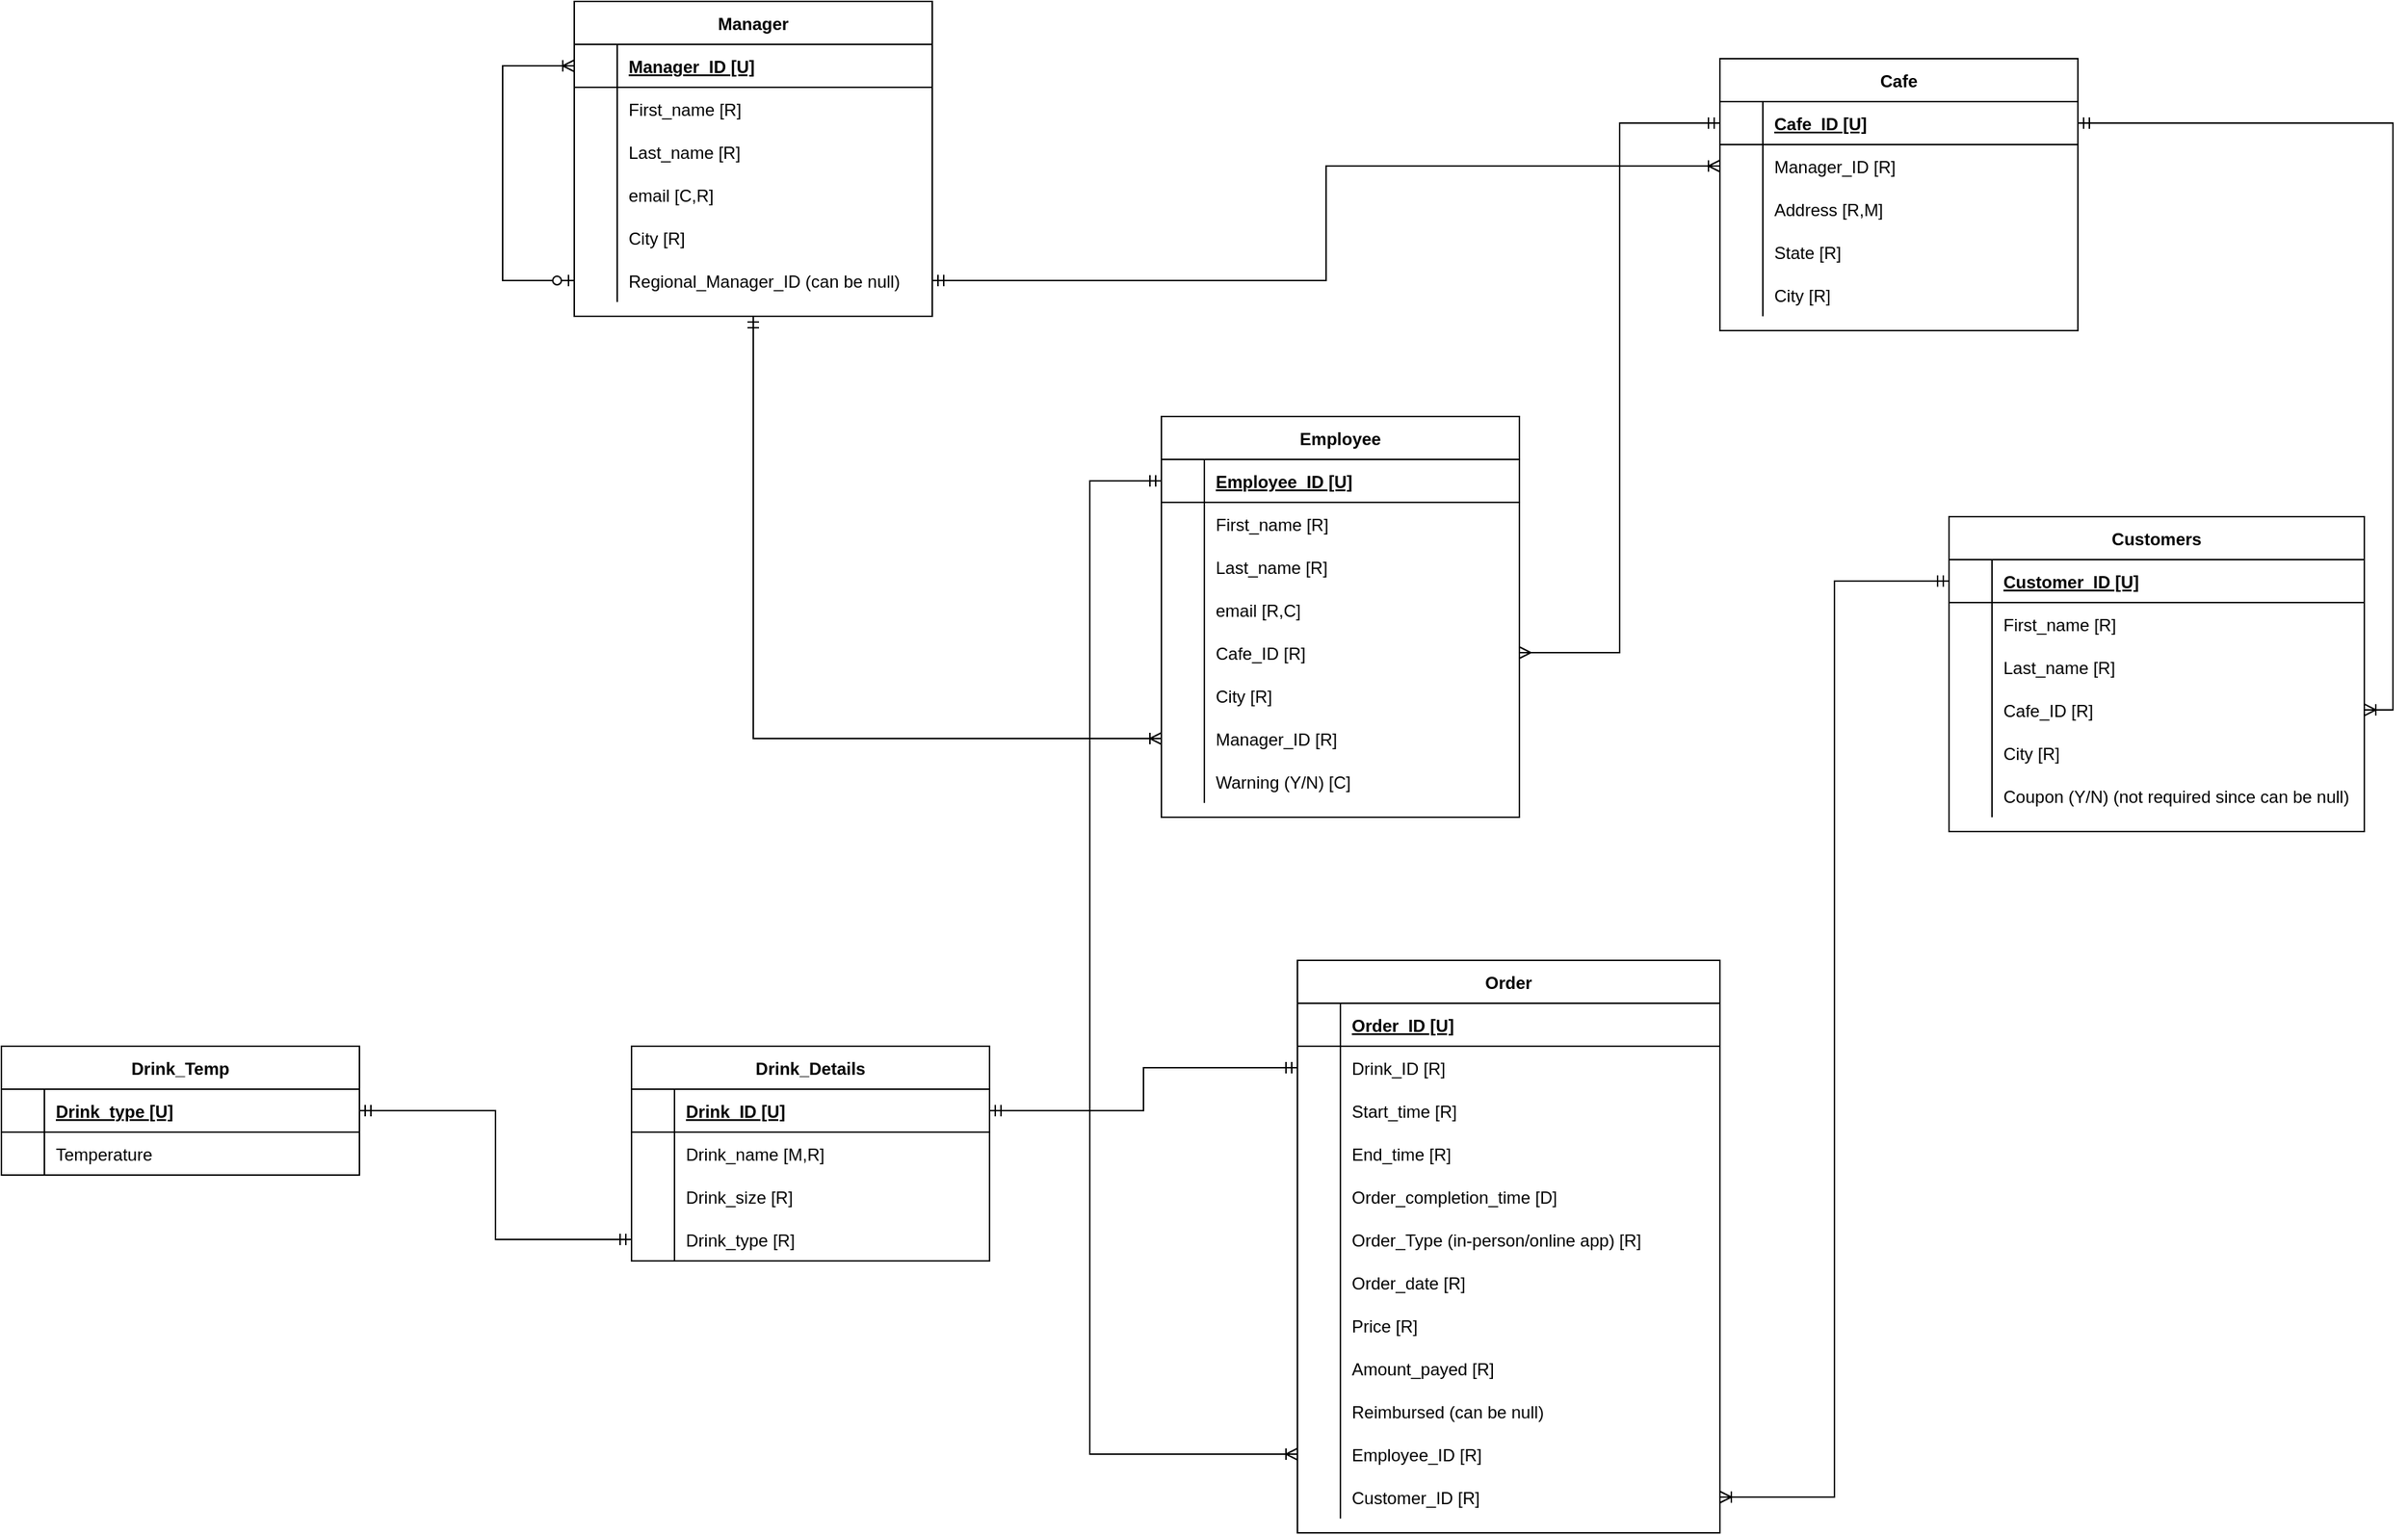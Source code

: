 <mxfile version="13.9.8" type="device"><diagram id="R2lEEEUBdFMjLlhIrx00" name="Page-1"><mxGraphModel dx="2484" dy="762" grid="1" gridSize="10" guides="1" tooltips="1" connect="1" arrows="1" fold="1" page="1" pageScale="1" pageWidth="850" pageHeight="1100" math="0" shadow="0" extFonts="Permanent Marker^https://fonts.googleapis.com/css?family=Permanent+Marker"><root><mxCell id="0"/><mxCell id="1" parent="0"/><mxCell id="C-vyLk0tnHw3VtMMgP7b-2" value="Cafe" style="shape=table;startSize=30;container=1;collapsible=1;childLayout=tableLayout;fixedRows=1;rowLines=0;fontStyle=1;align=center;resizeLast=1;" parent="1" vertex="1"><mxGeometry x="490" y="90" width="250" height="190" as="geometry"/></mxCell><mxCell id="C-vyLk0tnHw3VtMMgP7b-3" value="" style="shape=partialRectangle;collapsible=0;dropTarget=0;pointerEvents=0;fillColor=none;points=[[0,0.5],[1,0.5]];portConstraint=eastwest;top=0;left=0;right=0;bottom=1;" parent="C-vyLk0tnHw3VtMMgP7b-2" vertex="1"><mxGeometry y="30" width="250" height="30" as="geometry"/></mxCell><mxCell id="C-vyLk0tnHw3VtMMgP7b-4" value="" style="shape=partialRectangle;overflow=hidden;connectable=0;fillColor=none;top=0;left=0;bottom=0;right=0;fontStyle=1;" parent="C-vyLk0tnHw3VtMMgP7b-3" vertex="1"><mxGeometry width="30" height="30" as="geometry"/></mxCell><mxCell id="C-vyLk0tnHw3VtMMgP7b-5" value="Cafe_ID [U]" style="shape=partialRectangle;overflow=hidden;connectable=0;fillColor=none;top=0;left=0;bottom=0;right=0;align=left;spacingLeft=6;fontStyle=5;" parent="C-vyLk0tnHw3VtMMgP7b-3" vertex="1"><mxGeometry x="30" width="220" height="30" as="geometry"/></mxCell><mxCell id="ProXzFAUhtlzVPauTSTA-139" style="shape=partialRectangle;collapsible=0;dropTarget=0;pointerEvents=0;fillColor=none;points=[[0,0.5],[1,0.5]];portConstraint=eastwest;top=0;left=0;right=0;bottom=0;" vertex="1" parent="C-vyLk0tnHw3VtMMgP7b-2"><mxGeometry y="60" width="250" height="30" as="geometry"/></mxCell><mxCell id="ProXzFAUhtlzVPauTSTA-140" style="shape=partialRectangle;overflow=hidden;connectable=0;fillColor=none;top=0;left=0;bottom=0;right=0;" vertex="1" parent="ProXzFAUhtlzVPauTSTA-139"><mxGeometry width="30" height="30" as="geometry"/></mxCell><mxCell id="ProXzFAUhtlzVPauTSTA-141" value="Manager_ID [R]" style="shape=partialRectangle;overflow=hidden;connectable=0;fillColor=none;top=0;left=0;bottom=0;right=0;align=left;spacingLeft=6;" vertex="1" parent="ProXzFAUhtlzVPauTSTA-139"><mxGeometry x="30" width="220" height="30" as="geometry"/></mxCell><mxCell id="ProXzFAUhtlzVPauTSTA-145" style="shape=partialRectangle;collapsible=0;dropTarget=0;pointerEvents=0;fillColor=none;points=[[0,0.5],[1,0.5]];portConstraint=eastwest;top=0;left=0;right=0;bottom=0;" vertex="1" parent="C-vyLk0tnHw3VtMMgP7b-2"><mxGeometry y="90" width="250" height="30" as="geometry"/></mxCell><mxCell id="ProXzFAUhtlzVPauTSTA-146" style="shape=partialRectangle;overflow=hidden;connectable=0;fillColor=none;top=0;left=0;bottom=0;right=0;" vertex="1" parent="ProXzFAUhtlzVPauTSTA-145"><mxGeometry width="30" height="30" as="geometry"/></mxCell><mxCell id="ProXzFAUhtlzVPauTSTA-147" value="Address [R,M]" style="shape=partialRectangle;overflow=hidden;connectable=0;fillColor=none;top=0;left=0;bottom=0;right=0;align=left;spacingLeft=6;" vertex="1" parent="ProXzFAUhtlzVPauTSTA-145"><mxGeometry x="30" width="220" height="30" as="geometry"/></mxCell><mxCell id="ProXzFAUhtlzVPauTSTA-148" style="shape=partialRectangle;collapsible=0;dropTarget=0;pointerEvents=0;fillColor=none;points=[[0,0.5],[1,0.5]];portConstraint=eastwest;top=0;left=0;right=0;bottom=0;" vertex="1" parent="C-vyLk0tnHw3VtMMgP7b-2"><mxGeometry y="120" width="250" height="30" as="geometry"/></mxCell><mxCell id="ProXzFAUhtlzVPauTSTA-149" style="shape=partialRectangle;overflow=hidden;connectable=0;fillColor=none;top=0;left=0;bottom=0;right=0;" vertex="1" parent="ProXzFAUhtlzVPauTSTA-148"><mxGeometry width="30" height="30" as="geometry"/></mxCell><mxCell id="ProXzFAUhtlzVPauTSTA-150" value="State [R]" style="shape=partialRectangle;overflow=hidden;connectable=0;fillColor=none;top=0;left=0;bottom=0;right=0;align=left;spacingLeft=6;" vertex="1" parent="ProXzFAUhtlzVPauTSTA-148"><mxGeometry x="30" width="220" height="30" as="geometry"/></mxCell><mxCell id="ProXzFAUhtlzVPauTSTA-151" style="shape=partialRectangle;collapsible=0;dropTarget=0;pointerEvents=0;fillColor=none;points=[[0,0.5],[1,0.5]];portConstraint=eastwest;top=0;left=0;right=0;bottom=0;" vertex="1" parent="C-vyLk0tnHw3VtMMgP7b-2"><mxGeometry y="150" width="250" height="30" as="geometry"/></mxCell><mxCell id="ProXzFAUhtlzVPauTSTA-152" style="shape=partialRectangle;overflow=hidden;connectable=0;fillColor=none;top=0;left=0;bottom=0;right=0;" vertex="1" parent="ProXzFAUhtlzVPauTSTA-151"><mxGeometry width="30" height="30" as="geometry"/></mxCell><mxCell id="ProXzFAUhtlzVPauTSTA-153" value="City [R]" style="shape=partialRectangle;overflow=hidden;connectable=0;fillColor=none;top=0;left=0;bottom=0;right=0;align=left;spacingLeft=6;" vertex="1" parent="ProXzFAUhtlzVPauTSTA-151"><mxGeometry x="30" width="220" height="30" as="geometry"/></mxCell><mxCell id="ProXzFAUhtlzVPauTSTA-231" style="edgeStyle=orthogonalEdgeStyle;rounded=0;orthogonalLoop=1;jettySize=auto;html=1;exitX=0;exitY=0.5;exitDx=0;exitDy=0;entryX=0;entryY=0.5;entryDx=0;entryDy=0;startArrow=ERmandOne;startFill=0;endArrow=ERoneToMany;endFill=0;" edge="1" parent="1" source="C-vyLk0tnHw3VtMMgP7b-14" target="ProXzFAUhtlzVPauTSTA-197"><mxGeometry relative="1" as="geometry"><Array as="points"><mxPoint x="50" y="385"/><mxPoint x="50" y="1065"/></Array></mxGeometry></mxCell><mxCell id="C-vyLk0tnHw3VtMMgP7b-13" value="Employee" style="shape=table;startSize=30;container=1;collapsible=1;childLayout=tableLayout;fixedRows=1;rowLines=0;fontStyle=1;align=center;resizeLast=1;" parent="1" vertex="1"><mxGeometry x="100" y="340" width="250" height="280" as="geometry"/></mxCell><mxCell id="C-vyLk0tnHw3VtMMgP7b-14" value="" style="shape=partialRectangle;collapsible=0;dropTarget=0;pointerEvents=0;fillColor=none;points=[[0,0.5],[1,0.5]];portConstraint=eastwest;top=0;left=0;right=0;bottom=1;" parent="C-vyLk0tnHw3VtMMgP7b-13" vertex="1"><mxGeometry y="30" width="250" height="30" as="geometry"/></mxCell><mxCell id="C-vyLk0tnHw3VtMMgP7b-15" value="" style="shape=partialRectangle;overflow=hidden;connectable=0;fillColor=none;top=0;left=0;bottom=0;right=0;fontStyle=1;" parent="C-vyLk0tnHw3VtMMgP7b-14" vertex="1"><mxGeometry width="30" height="30" as="geometry"/></mxCell><mxCell id="C-vyLk0tnHw3VtMMgP7b-16" value="Employee_ID [U]" style="shape=partialRectangle;overflow=hidden;connectable=0;fillColor=none;top=0;left=0;bottom=0;right=0;align=left;spacingLeft=6;fontStyle=5;" parent="C-vyLk0tnHw3VtMMgP7b-14" vertex="1"><mxGeometry x="30" width="220" height="30" as="geometry"/></mxCell><mxCell id="ProXzFAUhtlzVPauTSTA-154" style="shape=partialRectangle;collapsible=0;dropTarget=0;pointerEvents=0;fillColor=none;points=[[0,0.5],[1,0.5]];portConstraint=eastwest;top=0;left=0;right=0;bottom=0;" vertex="1" parent="C-vyLk0tnHw3VtMMgP7b-13"><mxGeometry y="60" width="250" height="30" as="geometry"/></mxCell><mxCell id="ProXzFAUhtlzVPauTSTA-155" style="shape=partialRectangle;overflow=hidden;connectable=0;fillColor=none;top=0;left=0;bottom=0;right=0;" vertex="1" parent="ProXzFAUhtlzVPauTSTA-154"><mxGeometry width="30" height="30" as="geometry"/></mxCell><mxCell id="ProXzFAUhtlzVPauTSTA-156" value="First_name [R]" style="shape=partialRectangle;overflow=hidden;connectable=0;fillColor=none;top=0;left=0;bottom=0;right=0;align=left;spacingLeft=6;" vertex="1" parent="ProXzFAUhtlzVPauTSTA-154"><mxGeometry x="30" width="220" height="30" as="geometry"/></mxCell><mxCell id="ProXzFAUhtlzVPauTSTA-188" style="shape=partialRectangle;collapsible=0;dropTarget=0;pointerEvents=0;fillColor=none;points=[[0,0.5],[1,0.5]];portConstraint=eastwest;top=0;left=0;right=0;bottom=0;" vertex="1" parent="C-vyLk0tnHw3VtMMgP7b-13"><mxGeometry y="90" width="250" height="30" as="geometry"/></mxCell><mxCell id="ProXzFAUhtlzVPauTSTA-189" style="shape=partialRectangle;overflow=hidden;connectable=0;fillColor=none;top=0;left=0;bottom=0;right=0;" vertex="1" parent="ProXzFAUhtlzVPauTSTA-188"><mxGeometry width="30" height="30" as="geometry"/></mxCell><mxCell id="ProXzFAUhtlzVPauTSTA-190" value="Last_name [R]" style="shape=partialRectangle;overflow=hidden;connectable=0;fillColor=none;top=0;left=0;bottom=0;right=0;align=left;spacingLeft=6;" vertex="1" parent="ProXzFAUhtlzVPauTSTA-188"><mxGeometry x="30" width="220" height="30" as="geometry"/></mxCell><mxCell id="ProXzFAUhtlzVPauTSTA-160" style="shape=partialRectangle;collapsible=0;dropTarget=0;pointerEvents=0;fillColor=none;points=[[0,0.5],[1,0.5]];portConstraint=eastwest;top=0;left=0;right=0;bottom=0;" vertex="1" parent="C-vyLk0tnHw3VtMMgP7b-13"><mxGeometry y="120" width="250" height="30" as="geometry"/></mxCell><mxCell id="ProXzFAUhtlzVPauTSTA-161" style="shape=partialRectangle;overflow=hidden;connectable=0;fillColor=none;top=0;left=0;bottom=0;right=0;" vertex="1" parent="ProXzFAUhtlzVPauTSTA-160"><mxGeometry width="30" height="30" as="geometry"/></mxCell><mxCell id="ProXzFAUhtlzVPauTSTA-162" value="email [R,C]" style="shape=partialRectangle;overflow=hidden;connectable=0;fillColor=none;top=0;left=0;bottom=0;right=0;align=left;spacingLeft=6;" vertex="1" parent="ProXzFAUhtlzVPauTSTA-160"><mxGeometry x="30" width="220" height="30" as="geometry"/></mxCell><mxCell id="ProXzFAUhtlzVPauTSTA-132" style="shape=partialRectangle;collapsible=0;dropTarget=0;pointerEvents=0;fillColor=none;points=[[0,0.5],[1,0.5]];portConstraint=eastwest;top=0;left=0;right=0;bottom=0;" vertex="1" parent="C-vyLk0tnHw3VtMMgP7b-13"><mxGeometry y="150" width="250" height="30" as="geometry"/></mxCell><mxCell id="ProXzFAUhtlzVPauTSTA-133" style="shape=partialRectangle;overflow=hidden;connectable=0;fillColor=none;top=0;left=0;bottom=0;right=0;" vertex="1" parent="ProXzFAUhtlzVPauTSTA-132"><mxGeometry width="30" height="30" as="geometry"/></mxCell><mxCell id="ProXzFAUhtlzVPauTSTA-134" value="Cafe_ID [R]" style="shape=partialRectangle;overflow=hidden;connectable=0;fillColor=none;top=0;left=0;bottom=0;right=0;align=left;spacingLeft=6;" vertex="1" parent="ProXzFAUhtlzVPauTSTA-132"><mxGeometry x="30" width="220" height="30" as="geometry"/></mxCell><mxCell id="C-vyLk0tnHw3VtMMgP7b-17" value="" style="shape=partialRectangle;collapsible=0;dropTarget=0;pointerEvents=0;fillColor=none;points=[[0,0.5],[1,0.5]];portConstraint=eastwest;top=0;left=0;right=0;bottom=0;" parent="C-vyLk0tnHw3VtMMgP7b-13" vertex="1"><mxGeometry y="180" width="250" height="30" as="geometry"/></mxCell><mxCell id="C-vyLk0tnHw3VtMMgP7b-18" value="" style="shape=partialRectangle;overflow=hidden;connectable=0;fillColor=none;top=0;left=0;bottom=0;right=0;" parent="C-vyLk0tnHw3VtMMgP7b-17" vertex="1"><mxGeometry width="30" height="30" as="geometry"/></mxCell><mxCell id="C-vyLk0tnHw3VtMMgP7b-19" value="City [R]" style="shape=partialRectangle;overflow=hidden;connectable=0;fillColor=none;top=0;left=0;bottom=0;right=0;align=left;spacingLeft=6;" parent="C-vyLk0tnHw3VtMMgP7b-17" vertex="1"><mxGeometry x="30" width="220" height="30" as="geometry"/></mxCell><mxCell id="C-vyLk0tnHw3VtMMgP7b-20" value="" style="shape=partialRectangle;collapsible=0;dropTarget=0;pointerEvents=0;fillColor=none;points=[[0,0.5],[1,0.5]];portConstraint=eastwest;top=0;left=0;right=0;bottom=0;" parent="C-vyLk0tnHw3VtMMgP7b-13" vertex="1"><mxGeometry y="210" width="250" height="30" as="geometry"/></mxCell><mxCell id="C-vyLk0tnHw3VtMMgP7b-21" value="" style="shape=partialRectangle;overflow=hidden;connectable=0;fillColor=none;top=0;left=0;bottom=0;right=0;" parent="C-vyLk0tnHw3VtMMgP7b-20" vertex="1"><mxGeometry width="30" height="30" as="geometry"/></mxCell><mxCell id="C-vyLk0tnHw3VtMMgP7b-22" value="Manager_ID [R]" style="shape=partialRectangle;overflow=hidden;connectable=0;fillColor=none;top=0;left=0;bottom=0;right=0;align=left;spacingLeft=6;" parent="C-vyLk0tnHw3VtMMgP7b-20" vertex="1"><mxGeometry x="30" width="220" height="30" as="geometry"/></mxCell><mxCell id="ProXzFAUhtlzVPauTSTA-42" style="shape=partialRectangle;collapsible=0;dropTarget=0;pointerEvents=0;fillColor=none;points=[[0,0.5],[1,0.5]];portConstraint=eastwest;top=0;left=0;right=0;bottom=0;" vertex="1" parent="C-vyLk0tnHw3VtMMgP7b-13"><mxGeometry y="240" width="250" height="30" as="geometry"/></mxCell><mxCell id="ProXzFAUhtlzVPauTSTA-43" style="shape=partialRectangle;overflow=hidden;connectable=0;fillColor=none;top=0;left=0;bottom=0;right=0;" vertex="1" parent="ProXzFAUhtlzVPauTSTA-42"><mxGeometry width="30" height="30" as="geometry"/></mxCell><mxCell id="ProXzFAUhtlzVPauTSTA-44" value="Warning (Y/N) [C]" style="shape=partialRectangle;overflow=hidden;connectable=0;fillColor=none;top=0;left=0;bottom=0;right=0;align=left;spacingLeft=6;" vertex="1" parent="ProXzFAUhtlzVPauTSTA-42"><mxGeometry x="30" width="220" height="30" as="geometry"/></mxCell><mxCell id="ProXzFAUhtlzVPauTSTA-3" value="Manager" style="shape=table;startSize=30;container=1;collapsible=1;childLayout=tableLayout;fixedRows=1;rowLines=0;fontStyle=1;align=center;resizeLast=1;" vertex="1" parent="1"><mxGeometry x="-310" y="50" width="250" height="220" as="geometry"/></mxCell><mxCell id="ProXzFAUhtlzVPauTSTA-11" style="edgeStyle=orthogonalEdgeStyle;rounded=0;orthogonalLoop=1;jettySize=auto;html=1;exitX=0;exitY=0.5;exitDx=0;exitDy=0;entryX=0;entryY=0.5;entryDx=0;entryDy=0;startArrow=ERoneToMany;startFill=0;endArrow=ERzeroToOne;endFill=1;" edge="1" parent="ProXzFAUhtlzVPauTSTA-3" source="ProXzFAUhtlzVPauTSTA-4" target="ProXzFAUhtlzVPauTSTA-7"><mxGeometry relative="1" as="geometry"><Array as="points"><mxPoint x="-50" y="45"/><mxPoint x="-50" y="195"/></Array></mxGeometry></mxCell><mxCell id="ProXzFAUhtlzVPauTSTA-4" value="" style="shape=partialRectangle;collapsible=0;dropTarget=0;pointerEvents=0;fillColor=none;points=[[0,0.5],[1,0.5]];portConstraint=eastwest;top=0;left=0;right=0;bottom=1;" vertex="1" parent="ProXzFAUhtlzVPauTSTA-3"><mxGeometry y="30" width="250" height="30" as="geometry"/></mxCell><mxCell id="ProXzFAUhtlzVPauTSTA-5" value="" style="shape=partialRectangle;overflow=hidden;connectable=0;fillColor=none;top=0;left=0;bottom=0;right=0;fontStyle=1;" vertex="1" parent="ProXzFAUhtlzVPauTSTA-4"><mxGeometry width="30" height="30" as="geometry"/></mxCell><mxCell id="ProXzFAUhtlzVPauTSTA-6" value="Manager_ID [U]" style="shape=partialRectangle;overflow=hidden;connectable=0;fillColor=none;top=0;left=0;bottom=0;right=0;align=left;spacingLeft=6;fontStyle=5;" vertex="1" parent="ProXzFAUhtlzVPauTSTA-4"><mxGeometry x="30" width="220" height="30" as="geometry"/></mxCell><mxCell id="ProXzFAUhtlzVPauTSTA-163" style="shape=partialRectangle;collapsible=0;dropTarget=0;pointerEvents=0;fillColor=none;points=[[0,0.5],[1,0.5]];portConstraint=eastwest;top=0;left=0;right=0;bottom=0;" vertex="1" parent="ProXzFAUhtlzVPauTSTA-3"><mxGeometry y="60" width="250" height="30" as="geometry"/></mxCell><mxCell id="ProXzFAUhtlzVPauTSTA-164" style="shape=partialRectangle;overflow=hidden;connectable=0;fillColor=none;top=0;left=0;bottom=0;right=0;" vertex="1" parent="ProXzFAUhtlzVPauTSTA-163"><mxGeometry width="30" height="30" as="geometry"/></mxCell><mxCell id="ProXzFAUhtlzVPauTSTA-165" value="First_name [R]" style="shape=partialRectangle;overflow=hidden;connectable=0;fillColor=none;top=0;left=0;bottom=0;right=0;align=left;spacingLeft=6;" vertex="1" parent="ProXzFAUhtlzVPauTSTA-163"><mxGeometry x="30" width="220" height="30" as="geometry"/></mxCell><mxCell id="ProXzFAUhtlzVPauTSTA-191" style="shape=partialRectangle;collapsible=0;dropTarget=0;pointerEvents=0;fillColor=none;points=[[0,0.5],[1,0.5]];portConstraint=eastwest;top=0;left=0;right=0;bottom=0;" vertex="1" parent="ProXzFAUhtlzVPauTSTA-3"><mxGeometry y="90" width="250" height="30" as="geometry"/></mxCell><mxCell id="ProXzFAUhtlzVPauTSTA-192" style="shape=partialRectangle;overflow=hidden;connectable=0;fillColor=none;top=0;left=0;bottom=0;right=0;" vertex="1" parent="ProXzFAUhtlzVPauTSTA-191"><mxGeometry width="30" height="30" as="geometry"/></mxCell><mxCell id="ProXzFAUhtlzVPauTSTA-193" value="Last_name [R]" style="shape=partialRectangle;overflow=hidden;connectable=0;fillColor=none;top=0;left=0;bottom=0;right=0;align=left;spacingLeft=6;" vertex="1" parent="ProXzFAUhtlzVPauTSTA-191"><mxGeometry x="30" width="220" height="30" as="geometry"/></mxCell><mxCell id="ProXzFAUhtlzVPauTSTA-166" style="shape=partialRectangle;collapsible=0;dropTarget=0;pointerEvents=0;fillColor=none;points=[[0,0.5],[1,0.5]];portConstraint=eastwest;top=0;left=0;right=0;bottom=0;" vertex="1" parent="ProXzFAUhtlzVPauTSTA-3"><mxGeometry y="120" width="250" height="30" as="geometry"/></mxCell><mxCell id="ProXzFAUhtlzVPauTSTA-167" style="shape=partialRectangle;overflow=hidden;connectable=0;fillColor=none;top=0;left=0;bottom=0;right=0;" vertex="1" parent="ProXzFAUhtlzVPauTSTA-166"><mxGeometry width="30" height="30" as="geometry"/></mxCell><mxCell id="ProXzFAUhtlzVPauTSTA-168" value="email [C,R]" style="shape=partialRectangle;overflow=hidden;connectable=0;fillColor=none;top=0;left=0;bottom=0;right=0;align=left;spacingLeft=6;" vertex="1" parent="ProXzFAUhtlzVPauTSTA-166"><mxGeometry x="30" width="220" height="30" as="geometry"/></mxCell><mxCell id="ProXzFAUhtlzVPauTSTA-25" style="shape=partialRectangle;collapsible=0;dropTarget=0;pointerEvents=0;fillColor=none;points=[[0,0.5],[1,0.5]];portConstraint=eastwest;top=0;left=0;right=0;bottom=0;" vertex="1" parent="ProXzFAUhtlzVPauTSTA-3"><mxGeometry y="150" width="250" height="30" as="geometry"/></mxCell><mxCell id="ProXzFAUhtlzVPauTSTA-26" style="shape=partialRectangle;overflow=hidden;connectable=0;fillColor=none;top=0;left=0;bottom=0;right=0;" vertex="1" parent="ProXzFAUhtlzVPauTSTA-25"><mxGeometry width="30" height="30" as="geometry"/></mxCell><mxCell id="ProXzFAUhtlzVPauTSTA-27" value="City [R]" style="shape=partialRectangle;overflow=hidden;connectable=0;fillColor=none;top=0;left=0;bottom=0;right=0;align=left;spacingLeft=6;" vertex="1" parent="ProXzFAUhtlzVPauTSTA-25"><mxGeometry x="30" width="220" height="30" as="geometry"/></mxCell><mxCell id="ProXzFAUhtlzVPauTSTA-7" value="" style="shape=partialRectangle;collapsible=0;dropTarget=0;pointerEvents=0;fillColor=none;points=[[0,0.5],[1,0.5]];portConstraint=eastwest;top=0;left=0;right=0;bottom=0;" vertex="1" parent="ProXzFAUhtlzVPauTSTA-3"><mxGeometry y="180" width="250" height="30" as="geometry"/></mxCell><mxCell id="ProXzFAUhtlzVPauTSTA-8" value="" style="shape=partialRectangle;overflow=hidden;connectable=0;fillColor=none;top=0;left=0;bottom=0;right=0;" vertex="1" parent="ProXzFAUhtlzVPauTSTA-7"><mxGeometry width="30" height="30" as="geometry"/></mxCell><mxCell id="ProXzFAUhtlzVPauTSTA-9" value="Regional_Manager_ID (can be null)" style="shape=partialRectangle;overflow=hidden;connectable=0;fillColor=none;top=0;left=0;bottom=0;right=0;align=left;spacingLeft=6;" vertex="1" parent="ProXzFAUhtlzVPauTSTA-7"><mxGeometry x="30" width="220" height="30" as="geometry"/></mxCell><mxCell id="ProXzFAUhtlzVPauTSTA-10" style="edgeStyle=orthogonalEdgeStyle;rounded=0;orthogonalLoop=1;jettySize=auto;html=1;exitX=0.5;exitY=1;exitDx=0;exitDy=0;startArrow=ERmandOne;startFill=0;endArrow=ERoneToMany;endFill=0;entryX=0;entryY=0.5;entryDx=0;entryDy=0;" edge="1" parent="1" source="ProXzFAUhtlzVPauTSTA-3" target="C-vyLk0tnHw3VtMMgP7b-20"><mxGeometry relative="1" as="geometry"><Array as="points"><mxPoint x="-185" y="565"/></Array></mxGeometry></mxCell><mxCell id="ProXzFAUhtlzVPauTSTA-12" value="Customers" style="shape=table;startSize=30;container=1;collapsible=1;childLayout=tableLayout;fixedRows=1;rowLines=0;fontStyle=1;align=center;resizeLast=1;" vertex="1" parent="1"><mxGeometry x="650" y="410" width="290" height="220" as="geometry"/></mxCell><mxCell id="ProXzFAUhtlzVPauTSTA-13" value="" style="shape=partialRectangle;collapsible=0;dropTarget=0;pointerEvents=0;fillColor=none;points=[[0,0.5],[1,0.5]];portConstraint=eastwest;top=0;left=0;right=0;bottom=1;" vertex="1" parent="ProXzFAUhtlzVPauTSTA-12"><mxGeometry y="30" width="290" height="30" as="geometry"/></mxCell><mxCell id="ProXzFAUhtlzVPauTSTA-14" value="" style="shape=partialRectangle;overflow=hidden;connectable=0;fillColor=none;top=0;left=0;bottom=0;right=0;fontStyle=1;" vertex="1" parent="ProXzFAUhtlzVPauTSTA-13"><mxGeometry width="30" height="30" as="geometry"/></mxCell><mxCell id="ProXzFAUhtlzVPauTSTA-15" value="Customer_ID [U]" style="shape=partialRectangle;overflow=hidden;connectable=0;fillColor=none;top=0;left=0;bottom=0;right=0;align=left;spacingLeft=6;fontStyle=5;" vertex="1" parent="ProXzFAUhtlzVPauTSTA-13"><mxGeometry x="30" width="260" height="30" as="geometry"/></mxCell><mxCell id="ProXzFAUhtlzVPauTSTA-172" style="shape=partialRectangle;collapsible=0;dropTarget=0;pointerEvents=0;fillColor=none;points=[[0,0.5],[1,0.5]];portConstraint=eastwest;top=0;left=0;right=0;bottom=0;" vertex="1" parent="ProXzFAUhtlzVPauTSTA-12"><mxGeometry y="60" width="290" height="30" as="geometry"/></mxCell><mxCell id="ProXzFAUhtlzVPauTSTA-173" style="shape=partialRectangle;overflow=hidden;connectable=0;fillColor=none;top=0;left=0;bottom=0;right=0;" vertex="1" parent="ProXzFAUhtlzVPauTSTA-172"><mxGeometry width="30" height="30" as="geometry"/></mxCell><mxCell id="ProXzFAUhtlzVPauTSTA-174" value="First_name [R]" style="shape=partialRectangle;overflow=hidden;connectable=0;fillColor=none;top=0;left=0;bottom=0;right=0;align=left;spacingLeft=6;" vertex="1" parent="ProXzFAUhtlzVPauTSTA-172"><mxGeometry x="30" width="260" height="30" as="geometry"/></mxCell><mxCell id="ProXzFAUhtlzVPauTSTA-185" style="shape=partialRectangle;collapsible=0;dropTarget=0;pointerEvents=0;fillColor=none;points=[[0,0.5],[1,0.5]];portConstraint=eastwest;top=0;left=0;right=0;bottom=0;" vertex="1" parent="ProXzFAUhtlzVPauTSTA-12"><mxGeometry y="90" width="290" height="30" as="geometry"/></mxCell><mxCell id="ProXzFAUhtlzVPauTSTA-186" style="shape=partialRectangle;overflow=hidden;connectable=0;fillColor=none;top=0;left=0;bottom=0;right=0;" vertex="1" parent="ProXzFAUhtlzVPauTSTA-185"><mxGeometry width="30" height="30" as="geometry"/></mxCell><mxCell id="ProXzFAUhtlzVPauTSTA-187" value="Last_name [R]" style="shape=partialRectangle;overflow=hidden;connectable=0;fillColor=none;top=0;left=0;bottom=0;right=0;align=left;spacingLeft=6;" vertex="1" parent="ProXzFAUhtlzVPauTSTA-185"><mxGeometry x="30" width="260" height="30" as="geometry"/></mxCell><mxCell id="ProXzFAUhtlzVPauTSTA-135" style="shape=partialRectangle;collapsible=0;dropTarget=0;pointerEvents=0;fillColor=none;points=[[0,0.5],[1,0.5]];portConstraint=eastwest;top=0;left=0;right=0;bottom=0;" vertex="1" parent="ProXzFAUhtlzVPauTSTA-12"><mxGeometry y="120" width="290" height="30" as="geometry"/></mxCell><mxCell id="ProXzFAUhtlzVPauTSTA-136" style="shape=partialRectangle;overflow=hidden;connectable=0;fillColor=none;top=0;left=0;bottom=0;right=0;" vertex="1" parent="ProXzFAUhtlzVPauTSTA-135"><mxGeometry width="30" height="30" as="geometry"/></mxCell><mxCell id="ProXzFAUhtlzVPauTSTA-137" value="Cafe_ID [R]" style="shape=partialRectangle;overflow=hidden;connectable=0;fillColor=none;top=0;left=0;bottom=0;right=0;align=left;spacingLeft=6;" vertex="1" parent="ProXzFAUhtlzVPauTSTA-135"><mxGeometry x="30" width="260" height="30" as="geometry"/></mxCell><mxCell id="ProXzFAUhtlzVPauTSTA-16" value="" style="shape=partialRectangle;collapsible=0;dropTarget=0;pointerEvents=0;fillColor=none;points=[[0,0.5],[1,0.5]];portConstraint=eastwest;top=0;left=0;right=0;bottom=0;" vertex="1" parent="ProXzFAUhtlzVPauTSTA-12"><mxGeometry y="150" width="290" height="30" as="geometry"/></mxCell><mxCell id="ProXzFAUhtlzVPauTSTA-17" value="" style="shape=partialRectangle;overflow=hidden;connectable=0;fillColor=none;top=0;left=0;bottom=0;right=0;" vertex="1" parent="ProXzFAUhtlzVPauTSTA-16"><mxGeometry width="30" height="30" as="geometry"/></mxCell><mxCell id="ProXzFAUhtlzVPauTSTA-18" value="City [R]" style="shape=partialRectangle;overflow=hidden;connectable=0;fillColor=none;top=0;left=0;bottom=0;right=0;align=left;spacingLeft=6;" vertex="1" parent="ProXzFAUhtlzVPauTSTA-16"><mxGeometry x="30" width="260" height="30" as="geometry"/></mxCell><mxCell id="ProXzFAUhtlzVPauTSTA-39" style="shape=partialRectangle;collapsible=0;dropTarget=0;pointerEvents=0;fillColor=none;points=[[0,0.5],[1,0.5]];portConstraint=eastwest;top=0;left=0;right=0;bottom=0;" vertex="1" parent="ProXzFAUhtlzVPauTSTA-12"><mxGeometry y="180" width="290" height="30" as="geometry"/></mxCell><mxCell id="ProXzFAUhtlzVPauTSTA-40" style="shape=partialRectangle;overflow=hidden;connectable=0;fillColor=none;top=0;left=0;bottom=0;right=0;" vertex="1" parent="ProXzFAUhtlzVPauTSTA-39"><mxGeometry width="30" height="30" as="geometry"/></mxCell><mxCell id="ProXzFAUhtlzVPauTSTA-41" value="Coupon (Y/N) (not required since can be null)" style="shape=partialRectangle;overflow=hidden;connectable=0;fillColor=none;top=0;left=0;bottom=0;right=0;align=left;spacingLeft=6;" vertex="1" parent="ProXzFAUhtlzVPauTSTA-39"><mxGeometry x="30" width="260" height="30" as="geometry"/></mxCell><mxCell id="ProXzFAUhtlzVPauTSTA-29" value="Order" style="shape=table;startSize=30;container=1;collapsible=1;childLayout=tableLayout;fixedRows=1;rowLines=0;fontStyle=1;align=center;resizeLast=1;" vertex="1" parent="1"><mxGeometry x="195" y="720" width="295" height="400" as="geometry"/></mxCell><mxCell id="ProXzFAUhtlzVPauTSTA-30" value="" style="shape=partialRectangle;collapsible=0;dropTarget=0;pointerEvents=0;fillColor=none;points=[[0,0.5],[1,0.5]];portConstraint=eastwest;top=0;left=0;right=0;bottom=1;" vertex="1" parent="ProXzFAUhtlzVPauTSTA-29"><mxGeometry y="30" width="295" height="30" as="geometry"/></mxCell><mxCell id="ProXzFAUhtlzVPauTSTA-31" value="" style="shape=partialRectangle;overflow=hidden;connectable=0;fillColor=none;top=0;left=0;bottom=0;right=0;fontStyle=1;" vertex="1" parent="ProXzFAUhtlzVPauTSTA-30"><mxGeometry width="30" height="30" as="geometry"/></mxCell><mxCell id="ProXzFAUhtlzVPauTSTA-32" value="Order_ID [U]" style="shape=partialRectangle;overflow=hidden;connectable=0;fillColor=none;top=0;left=0;bottom=0;right=0;align=left;spacingLeft=6;fontStyle=5;" vertex="1" parent="ProXzFAUhtlzVPauTSTA-30"><mxGeometry x="30" width="265" height="30" as="geometry"/></mxCell><mxCell id="ProXzFAUhtlzVPauTSTA-45" style="shape=partialRectangle;collapsible=0;dropTarget=0;pointerEvents=0;fillColor=none;points=[[0,0.5],[1,0.5]];portConstraint=eastwest;top=0;left=0;right=0;bottom=0;" vertex="1" parent="ProXzFAUhtlzVPauTSTA-29"><mxGeometry y="60" width="295" height="30" as="geometry"/></mxCell><mxCell id="ProXzFAUhtlzVPauTSTA-46" style="shape=partialRectangle;overflow=hidden;connectable=0;fillColor=none;top=0;left=0;bottom=0;right=0;" vertex="1" parent="ProXzFAUhtlzVPauTSTA-45"><mxGeometry width="30" height="30" as="geometry"/></mxCell><mxCell id="ProXzFAUhtlzVPauTSTA-47" value="Drink_ID [R]" style="shape=partialRectangle;overflow=hidden;connectable=0;fillColor=none;top=0;left=0;bottom=0;right=0;align=left;spacingLeft=6;" vertex="1" parent="ProXzFAUhtlzVPauTSTA-45"><mxGeometry x="30" width="265" height="30" as="geometry"/></mxCell><mxCell id="ProXzFAUhtlzVPauTSTA-66" style="shape=partialRectangle;collapsible=0;dropTarget=0;pointerEvents=0;fillColor=none;points=[[0,0.5],[1,0.5]];portConstraint=eastwest;top=0;left=0;right=0;bottom=0;" vertex="1" parent="ProXzFAUhtlzVPauTSTA-29"><mxGeometry y="90" width="295" height="30" as="geometry"/></mxCell><mxCell id="ProXzFAUhtlzVPauTSTA-67" style="shape=partialRectangle;overflow=hidden;connectable=0;fillColor=none;top=0;left=0;bottom=0;right=0;" vertex="1" parent="ProXzFAUhtlzVPauTSTA-66"><mxGeometry width="30" height="30" as="geometry"/></mxCell><mxCell id="ProXzFAUhtlzVPauTSTA-68" value="Start_time [R]" style="shape=partialRectangle;overflow=hidden;connectable=0;fillColor=none;top=0;left=0;bottom=0;right=0;align=left;spacingLeft=6;" vertex="1" parent="ProXzFAUhtlzVPauTSTA-66"><mxGeometry x="30" width="265" height="30" as="geometry"/></mxCell><mxCell id="ProXzFAUhtlzVPauTSTA-69" style="shape=partialRectangle;collapsible=0;dropTarget=0;pointerEvents=0;fillColor=none;points=[[0,0.5],[1,0.5]];portConstraint=eastwest;top=0;left=0;right=0;bottom=0;" vertex="1" parent="ProXzFAUhtlzVPauTSTA-29"><mxGeometry y="120" width="295" height="30" as="geometry"/></mxCell><mxCell id="ProXzFAUhtlzVPauTSTA-70" style="shape=partialRectangle;overflow=hidden;connectable=0;fillColor=none;top=0;left=0;bottom=0;right=0;" vertex="1" parent="ProXzFAUhtlzVPauTSTA-69"><mxGeometry width="30" height="30" as="geometry"/></mxCell><mxCell id="ProXzFAUhtlzVPauTSTA-71" value="End_time [R]" style="shape=partialRectangle;overflow=hidden;connectable=0;fillColor=none;top=0;left=0;bottom=0;right=0;align=left;spacingLeft=6;" vertex="1" parent="ProXzFAUhtlzVPauTSTA-69"><mxGeometry x="30" width="265" height="30" as="geometry"/></mxCell><mxCell id="ProXzFAUhtlzVPauTSTA-33" value="" style="shape=partialRectangle;collapsible=0;dropTarget=0;pointerEvents=0;fillColor=none;points=[[0,0.5],[1,0.5]];portConstraint=eastwest;top=0;left=0;right=0;bottom=0;" vertex="1" parent="ProXzFAUhtlzVPauTSTA-29"><mxGeometry y="150" width="295" height="30" as="geometry"/></mxCell><mxCell id="ProXzFAUhtlzVPauTSTA-34" value="" style="shape=partialRectangle;overflow=hidden;connectable=0;fillColor=none;top=0;left=0;bottom=0;right=0;" vertex="1" parent="ProXzFAUhtlzVPauTSTA-33"><mxGeometry width="30" height="30" as="geometry"/></mxCell><mxCell id="ProXzFAUhtlzVPauTSTA-35" value="Order_completion_time [D]" style="shape=partialRectangle;overflow=hidden;connectable=0;fillColor=none;top=0;left=0;bottom=0;right=0;align=left;spacingLeft=6;" vertex="1" parent="ProXzFAUhtlzVPauTSTA-33"><mxGeometry x="30" width="265" height="30" as="geometry"/></mxCell><mxCell id="ProXzFAUhtlzVPauTSTA-101" style="shape=partialRectangle;collapsible=0;dropTarget=0;pointerEvents=0;fillColor=none;points=[[0,0.5],[1,0.5]];portConstraint=eastwest;top=0;left=0;right=0;bottom=0;" vertex="1" parent="ProXzFAUhtlzVPauTSTA-29"><mxGeometry y="180" width="295" height="30" as="geometry"/></mxCell><mxCell id="ProXzFAUhtlzVPauTSTA-102" style="shape=partialRectangle;overflow=hidden;connectable=0;fillColor=none;top=0;left=0;bottom=0;right=0;" vertex="1" parent="ProXzFAUhtlzVPauTSTA-101"><mxGeometry width="30" height="30" as="geometry"/></mxCell><mxCell id="ProXzFAUhtlzVPauTSTA-103" value="Order_Type (in-person/online app) [R]" style="shape=partialRectangle;overflow=hidden;connectable=0;fillColor=none;top=0;left=0;bottom=0;right=0;align=left;spacingLeft=6;" vertex="1" parent="ProXzFAUhtlzVPauTSTA-101"><mxGeometry x="30" width="265" height="30" as="geometry"/></mxCell><mxCell id="ProXzFAUhtlzVPauTSTA-116" style="shape=partialRectangle;collapsible=0;dropTarget=0;pointerEvents=0;fillColor=none;points=[[0,0.5],[1,0.5]];portConstraint=eastwest;top=0;left=0;right=0;bottom=0;" vertex="1" parent="ProXzFAUhtlzVPauTSTA-29"><mxGeometry y="210" width="295" height="30" as="geometry"/></mxCell><mxCell id="ProXzFAUhtlzVPauTSTA-117" style="shape=partialRectangle;overflow=hidden;connectable=0;fillColor=none;top=0;left=0;bottom=0;right=0;" vertex="1" parent="ProXzFAUhtlzVPauTSTA-116"><mxGeometry width="30" height="30" as="geometry"/></mxCell><mxCell id="ProXzFAUhtlzVPauTSTA-118" value="Order_date [R]" style="shape=partialRectangle;overflow=hidden;connectable=0;fillColor=none;top=0;left=0;bottom=0;right=0;align=left;spacingLeft=6;" vertex="1" parent="ProXzFAUhtlzVPauTSTA-116"><mxGeometry x="30" width="265" height="30" as="geometry"/></mxCell><mxCell id="ProXzFAUhtlzVPauTSTA-119" style="shape=partialRectangle;collapsible=0;dropTarget=0;pointerEvents=0;fillColor=none;points=[[0,0.5],[1,0.5]];portConstraint=eastwest;top=0;left=0;right=0;bottom=0;" vertex="1" parent="ProXzFAUhtlzVPauTSTA-29"><mxGeometry y="240" width="295" height="30" as="geometry"/></mxCell><mxCell id="ProXzFAUhtlzVPauTSTA-120" style="shape=partialRectangle;overflow=hidden;connectable=0;fillColor=none;top=0;left=0;bottom=0;right=0;" vertex="1" parent="ProXzFAUhtlzVPauTSTA-119"><mxGeometry width="30" height="30" as="geometry"/></mxCell><mxCell id="ProXzFAUhtlzVPauTSTA-121" value="Price [R]" style="shape=partialRectangle;overflow=hidden;connectable=0;fillColor=none;top=0;left=0;bottom=0;right=0;align=left;spacingLeft=6;" vertex="1" parent="ProXzFAUhtlzVPauTSTA-119"><mxGeometry x="30" width="265" height="30" as="geometry"/></mxCell><mxCell id="ProXzFAUhtlzVPauTSTA-194" style="shape=partialRectangle;collapsible=0;dropTarget=0;pointerEvents=0;fillColor=none;points=[[0,0.5],[1,0.5]];portConstraint=eastwest;top=0;left=0;right=0;bottom=0;" vertex="1" parent="ProXzFAUhtlzVPauTSTA-29"><mxGeometry y="270" width="295" height="30" as="geometry"/></mxCell><mxCell id="ProXzFAUhtlzVPauTSTA-195" style="shape=partialRectangle;overflow=hidden;connectable=0;fillColor=none;top=0;left=0;bottom=0;right=0;" vertex="1" parent="ProXzFAUhtlzVPauTSTA-194"><mxGeometry width="30" height="30" as="geometry"/></mxCell><mxCell id="ProXzFAUhtlzVPauTSTA-196" value="Amount_payed [R]" style="shape=partialRectangle;overflow=hidden;connectable=0;fillColor=none;top=0;left=0;bottom=0;right=0;align=left;spacingLeft=6;" vertex="1" parent="ProXzFAUhtlzVPauTSTA-194"><mxGeometry x="30" width="265" height="30" as="geometry"/></mxCell><mxCell id="ProXzFAUhtlzVPauTSTA-232" style="shape=partialRectangle;collapsible=0;dropTarget=0;pointerEvents=0;fillColor=none;points=[[0,0.5],[1,0.5]];portConstraint=eastwest;top=0;left=0;right=0;bottom=0;" vertex="1" parent="ProXzFAUhtlzVPauTSTA-29"><mxGeometry y="300" width="295" height="30" as="geometry"/></mxCell><mxCell id="ProXzFAUhtlzVPauTSTA-233" style="shape=partialRectangle;overflow=hidden;connectable=0;fillColor=none;top=0;left=0;bottom=0;right=0;" vertex="1" parent="ProXzFAUhtlzVPauTSTA-232"><mxGeometry width="30" height="30" as="geometry"/></mxCell><mxCell id="ProXzFAUhtlzVPauTSTA-234" value="Reimbursed (can be null)" style="shape=partialRectangle;overflow=hidden;connectable=0;fillColor=none;top=0;left=0;bottom=0;right=0;align=left;spacingLeft=6;" vertex="1" parent="ProXzFAUhtlzVPauTSTA-232"><mxGeometry x="30" width="265" height="30" as="geometry"/></mxCell><mxCell id="ProXzFAUhtlzVPauTSTA-197" style="shape=partialRectangle;collapsible=0;dropTarget=0;pointerEvents=0;fillColor=none;points=[[0,0.5],[1,0.5]];portConstraint=eastwest;top=0;left=0;right=0;bottom=0;" vertex="1" parent="ProXzFAUhtlzVPauTSTA-29"><mxGeometry y="330" width="295" height="30" as="geometry"/></mxCell><mxCell id="ProXzFAUhtlzVPauTSTA-198" style="shape=partialRectangle;overflow=hidden;connectable=0;fillColor=none;top=0;left=0;bottom=0;right=0;" vertex="1" parent="ProXzFAUhtlzVPauTSTA-197"><mxGeometry width="30" height="30" as="geometry"/></mxCell><mxCell id="ProXzFAUhtlzVPauTSTA-199" value="Employee_ID [R]" style="shape=partialRectangle;overflow=hidden;connectable=0;fillColor=none;top=0;left=0;bottom=0;right=0;align=left;spacingLeft=6;" vertex="1" parent="ProXzFAUhtlzVPauTSTA-197"><mxGeometry x="30" width="265" height="30" as="geometry"/></mxCell><mxCell id="ProXzFAUhtlzVPauTSTA-200" style="shape=partialRectangle;collapsible=0;dropTarget=0;pointerEvents=0;fillColor=none;points=[[0,0.5],[1,0.5]];portConstraint=eastwest;top=0;left=0;right=0;bottom=0;" vertex="1" parent="ProXzFAUhtlzVPauTSTA-29"><mxGeometry y="360" width="295" height="30" as="geometry"/></mxCell><mxCell id="ProXzFAUhtlzVPauTSTA-201" style="shape=partialRectangle;overflow=hidden;connectable=0;fillColor=none;top=0;left=0;bottom=0;right=0;" vertex="1" parent="ProXzFAUhtlzVPauTSTA-200"><mxGeometry width="30" height="30" as="geometry"/></mxCell><mxCell id="ProXzFAUhtlzVPauTSTA-202" value="Customer_ID [R]" style="shape=partialRectangle;overflow=hidden;connectable=0;fillColor=none;top=0;left=0;bottom=0;right=0;align=left;spacingLeft=6;" vertex="1" parent="ProXzFAUhtlzVPauTSTA-200"><mxGeometry x="30" width="265" height="30" as="geometry"/></mxCell><mxCell id="ProXzFAUhtlzVPauTSTA-48" value="Drink_Details" style="shape=table;startSize=30;container=1;collapsible=1;childLayout=tableLayout;fixedRows=1;rowLines=0;fontStyle=1;align=center;resizeLast=1;" vertex="1" parent="1"><mxGeometry x="-270" y="780" width="250" height="150" as="geometry"/></mxCell><mxCell id="ProXzFAUhtlzVPauTSTA-49" value="" style="shape=partialRectangle;collapsible=0;dropTarget=0;pointerEvents=0;fillColor=none;points=[[0,0.5],[1,0.5]];portConstraint=eastwest;top=0;left=0;right=0;bottom=1;" vertex="1" parent="ProXzFAUhtlzVPauTSTA-48"><mxGeometry y="30" width="250" height="30" as="geometry"/></mxCell><mxCell id="ProXzFAUhtlzVPauTSTA-50" value="" style="shape=partialRectangle;overflow=hidden;connectable=0;fillColor=none;top=0;left=0;bottom=0;right=0;fontStyle=1;" vertex="1" parent="ProXzFAUhtlzVPauTSTA-49"><mxGeometry width="30" height="30" as="geometry"/></mxCell><mxCell id="ProXzFAUhtlzVPauTSTA-51" value="Drink_ID [U]" style="shape=partialRectangle;overflow=hidden;connectable=0;fillColor=none;top=0;left=0;bottom=0;right=0;align=left;spacingLeft=6;fontStyle=5;" vertex="1" parent="ProXzFAUhtlzVPauTSTA-49"><mxGeometry x="30" width="220" height="30" as="geometry"/></mxCell><mxCell id="ProXzFAUhtlzVPauTSTA-98" style="shape=partialRectangle;collapsible=0;dropTarget=0;pointerEvents=0;fillColor=none;points=[[0,0.5],[1,0.5]];portConstraint=eastwest;top=0;left=0;right=0;bottom=0;" vertex="1" parent="ProXzFAUhtlzVPauTSTA-48"><mxGeometry y="60" width="250" height="30" as="geometry"/></mxCell><mxCell id="ProXzFAUhtlzVPauTSTA-99" style="shape=partialRectangle;overflow=hidden;connectable=0;fillColor=none;top=0;left=0;bottom=0;right=0;" vertex="1" parent="ProXzFAUhtlzVPauTSTA-98"><mxGeometry width="30" height="30" as="geometry"/></mxCell><mxCell id="ProXzFAUhtlzVPauTSTA-100" value="Drink_name [M,R]" style="shape=partialRectangle;overflow=hidden;connectable=0;fillColor=none;top=0;left=0;bottom=0;right=0;align=left;spacingLeft=6;" vertex="1" parent="ProXzFAUhtlzVPauTSTA-98"><mxGeometry x="30" width="220" height="30" as="geometry"/></mxCell><mxCell id="ProXzFAUhtlzVPauTSTA-52" style="shape=partialRectangle;collapsible=0;dropTarget=0;pointerEvents=0;fillColor=none;points=[[0,0.5],[1,0.5]];portConstraint=eastwest;top=0;left=0;right=0;bottom=0;" vertex="1" parent="ProXzFAUhtlzVPauTSTA-48"><mxGeometry y="90" width="250" height="30" as="geometry"/></mxCell><mxCell id="ProXzFAUhtlzVPauTSTA-53" style="shape=partialRectangle;overflow=hidden;connectable=0;fillColor=none;top=0;left=0;bottom=0;right=0;" vertex="1" parent="ProXzFAUhtlzVPauTSTA-52"><mxGeometry width="30" height="30" as="geometry"/></mxCell><mxCell id="ProXzFAUhtlzVPauTSTA-54" value="Drink_size [R]" style="shape=partialRectangle;overflow=hidden;connectable=0;fillColor=none;top=0;left=0;bottom=0;right=0;align=left;spacingLeft=6;" vertex="1" parent="ProXzFAUhtlzVPauTSTA-52"><mxGeometry x="30" width="220" height="30" as="geometry"/></mxCell><mxCell id="ProXzFAUhtlzVPauTSTA-61" style="shape=partialRectangle;collapsible=0;dropTarget=0;pointerEvents=0;fillColor=none;points=[[0,0.5],[1,0.5]];portConstraint=eastwest;top=0;left=0;right=0;bottom=0;" vertex="1" parent="ProXzFAUhtlzVPauTSTA-48"><mxGeometry y="120" width="250" height="30" as="geometry"/></mxCell><mxCell id="ProXzFAUhtlzVPauTSTA-62" style="shape=partialRectangle;overflow=hidden;connectable=0;fillColor=none;top=0;left=0;bottom=0;right=0;" vertex="1" parent="ProXzFAUhtlzVPauTSTA-61"><mxGeometry width="30" height="30" as="geometry"/></mxCell><mxCell id="ProXzFAUhtlzVPauTSTA-63" value="Drink_type [R]" style="shape=partialRectangle;overflow=hidden;connectable=0;fillColor=none;top=0;left=0;bottom=0;right=0;align=left;spacingLeft=6;" vertex="1" parent="ProXzFAUhtlzVPauTSTA-61"><mxGeometry x="30" width="220" height="30" as="geometry"/></mxCell><mxCell id="ProXzFAUhtlzVPauTSTA-64" style="edgeStyle=orthogonalEdgeStyle;rounded=0;orthogonalLoop=1;jettySize=auto;html=1;exitX=1;exitY=0.5;exitDx=0;exitDy=0;entryX=0;entryY=0.5;entryDx=0;entryDy=0;startArrow=ERmandOne;startFill=0;endArrow=ERmandOne;endFill=0;" edge="1" parent="1" source="ProXzFAUhtlzVPauTSTA-49" target="ProXzFAUhtlzVPauTSTA-45"><mxGeometry relative="1" as="geometry"/></mxCell><mxCell id="ProXzFAUhtlzVPauTSTA-97" style="edgeStyle=orthogonalEdgeStyle;rounded=0;orthogonalLoop=1;jettySize=auto;html=1;exitX=0;exitY=0.5;exitDx=0;exitDy=0;entryX=1;entryY=0.5;entryDx=0;entryDy=0;startArrow=ERmandOne;startFill=0;endArrow=ERzeroToMany;endFill=1;" edge="1" parent="1" source="ProXzFAUhtlzVPauTSTA-94"><mxGeometry relative="1" as="geometry"><mxPoint x="-20" y="845" as="targetPoint"/></mxGeometry></mxCell><mxCell id="ProXzFAUhtlzVPauTSTA-107" style="edgeStyle=orthogonalEdgeStyle;rounded=0;orthogonalLoop=1;jettySize=auto;html=1;exitX=1;exitY=0.5;exitDx=0;exitDy=0;entryX=0;entryY=0.5;entryDx=0;entryDy=0;startArrow=ERoneToMany;startFill=0;endArrow=ERmandOne;endFill=0;" edge="1" parent="1" source="ProXzFAUhtlzVPauTSTA-200" target="ProXzFAUhtlzVPauTSTA-13"><mxGeometry relative="1" as="geometry"/></mxCell><mxCell id="ProXzFAUhtlzVPauTSTA-111" style="edgeStyle=orthogonalEdgeStyle;rounded=0;orthogonalLoop=1;jettySize=auto;html=1;exitX=1;exitY=0.5;exitDx=0;exitDy=0;startArrow=ERmany;startFill=0;endArrow=ERmandOne;endFill=0;entryX=0;entryY=0.5;entryDx=0;entryDy=0;" edge="1" parent="1" source="ProXzFAUhtlzVPauTSTA-132" target="C-vyLk0tnHw3VtMMgP7b-3"><mxGeometry relative="1" as="geometry"/></mxCell><mxCell id="ProXzFAUhtlzVPauTSTA-115" style="edgeStyle=orthogonalEdgeStyle;rounded=0;orthogonalLoop=1;jettySize=auto;html=1;exitX=1;exitY=0.5;exitDx=0;exitDy=0;entryX=1;entryY=0.5;entryDx=0;entryDy=0;startArrow=ERoneToMany;startFill=0;endArrow=ERmandOne;endFill=0;" edge="1" parent="1" source="ProXzFAUhtlzVPauTSTA-13" target="ProXzFAUhtlzVPauTSTA-112"><mxGeometry relative="1" as="geometry"/></mxCell><mxCell id="ProXzFAUhtlzVPauTSTA-138" style="edgeStyle=orthogonalEdgeStyle;rounded=0;orthogonalLoop=1;jettySize=auto;html=1;exitX=1;exitY=0.5;exitDx=0;exitDy=0;entryX=1;entryY=0.5;entryDx=0;entryDy=0;startArrow=ERoneToMany;startFill=0;endArrow=ERmandOne;endFill=0;" edge="1" parent="1" source="ProXzFAUhtlzVPauTSTA-135" target="C-vyLk0tnHw3VtMMgP7b-3"><mxGeometry relative="1" as="geometry"/></mxCell><mxCell id="ProXzFAUhtlzVPauTSTA-142" style="edgeStyle=orthogonalEdgeStyle;rounded=0;orthogonalLoop=1;jettySize=auto;html=1;exitX=1;exitY=0.5;exitDx=0;exitDy=0;entryX=0;entryY=0.5;entryDx=0;entryDy=0;startArrow=ERmandOne;startFill=0;endArrow=ERoneToMany;endFill=0;" edge="1" parent="1" source="ProXzFAUhtlzVPauTSTA-7" target="ProXzFAUhtlzVPauTSTA-139"><mxGeometry relative="1" as="geometry"/></mxCell><mxCell id="ProXzFAUhtlzVPauTSTA-235" value="Drink_Temp" style="shape=table;startSize=30;container=1;collapsible=1;childLayout=tableLayout;fixedRows=1;rowLines=0;fontStyle=1;align=center;resizeLast=1;" vertex="1" parent="1"><mxGeometry x="-710" y="780" width="250" height="90" as="geometry"/></mxCell><mxCell id="ProXzFAUhtlzVPauTSTA-236" value="" style="shape=partialRectangle;collapsible=0;dropTarget=0;pointerEvents=0;fillColor=none;points=[[0,0.5],[1,0.5]];portConstraint=eastwest;top=0;left=0;right=0;bottom=1;" vertex="1" parent="ProXzFAUhtlzVPauTSTA-235"><mxGeometry y="30" width="250" height="30" as="geometry"/></mxCell><mxCell id="ProXzFAUhtlzVPauTSTA-237" value="" style="shape=partialRectangle;overflow=hidden;connectable=0;fillColor=none;top=0;left=0;bottom=0;right=0;fontStyle=1;" vertex="1" parent="ProXzFAUhtlzVPauTSTA-236"><mxGeometry width="30" height="30" as="geometry"/></mxCell><mxCell id="ProXzFAUhtlzVPauTSTA-238" value="Drink_type [U]" style="shape=partialRectangle;overflow=hidden;connectable=0;fillColor=none;top=0;left=0;bottom=0;right=0;align=left;spacingLeft=6;fontStyle=5;" vertex="1" parent="ProXzFAUhtlzVPauTSTA-236"><mxGeometry x="30" width="220" height="30" as="geometry"/></mxCell><mxCell id="ProXzFAUhtlzVPauTSTA-242" style="shape=partialRectangle;collapsible=0;dropTarget=0;pointerEvents=0;fillColor=none;points=[[0,0.5],[1,0.5]];portConstraint=eastwest;top=0;left=0;right=0;bottom=0;" vertex="1" parent="ProXzFAUhtlzVPauTSTA-235"><mxGeometry y="60" width="250" height="30" as="geometry"/></mxCell><mxCell id="ProXzFAUhtlzVPauTSTA-243" style="shape=partialRectangle;overflow=hidden;connectable=0;fillColor=none;top=0;left=0;bottom=0;right=0;" vertex="1" parent="ProXzFAUhtlzVPauTSTA-242"><mxGeometry width="30" height="30" as="geometry"/></mxCell><mxCell id="ProXzFAUhtlzVPauTSTA-244" value="Temperature" style="shape=partialRectangle;overflow=hidden;connectable=0;fillColor=none;top=0;left=0;bottom=0;right=0;align=left;spacingLeft=6;" vertex="1" parent="ProXzFAUhtlzVPauTSTA-242"><mxGeometry x="30" width="220" height="30" as="geometry"/></mxCell><mxCell id="ProXzFAUhtlzVPauTSTA-251" style="edgeStyle=orthogonalEdgeStyle;rounded=0;orthogonalLoop=1;jettySize=auto;html=1;exitX=1;exitY=0.5;exitDx=0;exitDy=0;entryX=0;entryY=0.5;entryDx=0;entryDy=0;startArrow=ERmandOne;startFill=0;endArrow=ERmandOne;endFill=0;" edge="1" parent="1" source="ProXzFAUhtlzVPauTSTA-236" target="ProXzFAUhtlzVPauTSTA-61"><mxGeometry relative="1" as="geometry"/></mxCell></root></mxGraphModel></diagram></mxfile>